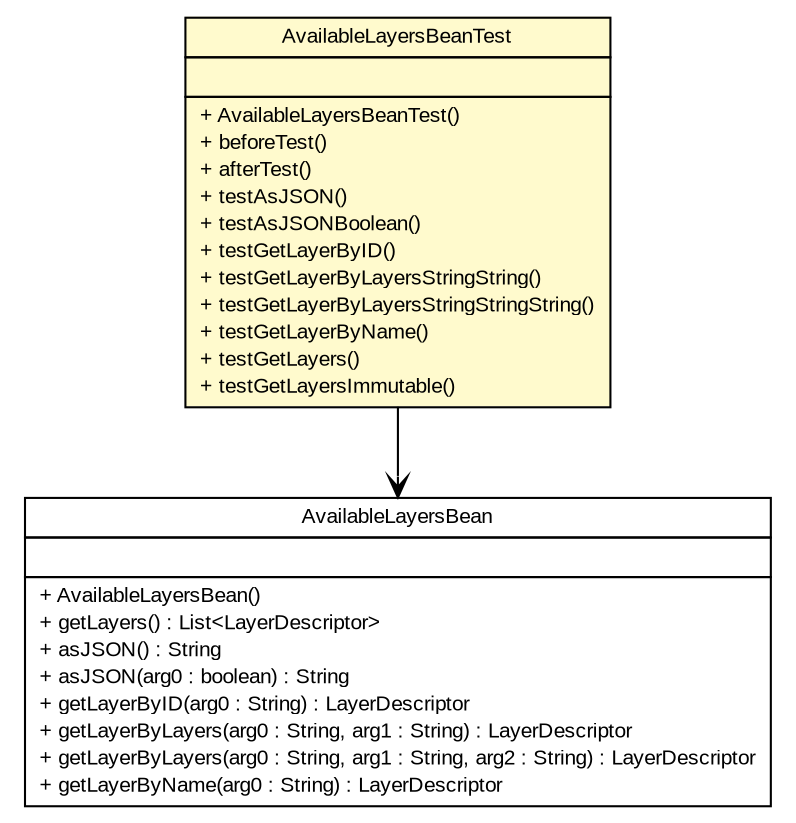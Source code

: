 #!/usr/local/bin/dot
#
# Class diagram 
# Generated by UMLGraph version R5_6 (http://www.umlgraph.org/)
#

digraph G {
	edge [fontname="arial",fontsize=10,labelfontname="arial",labelfontsize=10];
	node [fontname="arial",fontsize=10,shape=plaintext];
	nodesep=0.25;
	ranksep=0.5;
	// nl.mineleni.cbsviewer.util.AvailableLayersBeanTest
	c349 [label=<<table title="nl.mineleni.cbsviewer.util.AvailableLayersBeanTest" border="0" cellborder="1" cellspacing="0" cellpadding="2" port="p" bgcolor="lemonChiffon" href="./AvailableLayersBeanTest.html">
		<tr><td><table border="0" cellspacing="0" cellpadding="1">
<tr><td align="center" balign="center"> AvailableLayersBeanTest </td></tr>
		</table></td></tr>
		<tr><td><table border="0" cellspacing="0" cellpadding="1">
<tr><td align="left" balign="left">  </td></tr>
		</table></td></tr>
		<tr><td><table border="0" cellspacing="0" cellpadding="1">
<tr><td align="left" balign="left"> + AvailableLayersBeanTest() </td></tr>
<tr><td align="left" balign="left"> + beforeTest() </td></tr>
<tr><td align="left" balign="left"> + afterTest() </td></tr>
<tr><td align="left" balign="left"> + testAsJSON() </td></tr>
<tr><td align="left" balign="left"> + testAsJSONBoolean() </td></tr>
<tr><td align="left" balign="left"> + testGetLayerByID() </td></tr>
<tr><td align="left" balign="left"> + testGetLayerByLayersStringString() </td></tr>
<tr><td align="left" balign="left"> + testGetLayerByLayersStringStringString() </td></tr>
<tr><td align="left" balign="left"> + testGetLayerByName() </td></tr>
<tr><td align="left" balign="left"> + testGetLayers() </td></tr>
<tr><td align="left" balign="left"> + testGetLayersImmutable() </td></tr>
		</table></td></tr>
		</table>>, URL="./AvailableLayersBeanTest.html", fontname="arial", fontcolor="black", fontsize=10.0];
	// nl.mineleni.cbsviewer.util.AvailableLayersBeanTest NAVASSOC nl.mineleni.cbsviewer.util.AvailableLayersBean
	c349:p -> c353:p [taillabel="", label="", headlabel="", fontname="arial", fontcolor="black", fontsize=10.0, color="black", arrowhead=open];
	// nl.mineleni.cbsviewer.util.AvailableLayersBean
	c353 [label=<<table title="nl.mineleni.cbsviewer.util.AvailableLayersBean" border="0" cellborder="1" cellspacing="0" cellpadding="2" port="p">
		<tr><td><table border="0" cellspacing="0" cellpadding="1">
<tr><td align="center" balign="center"> AvailableLayersBean </td></tr>
		</table></td></tr>
		<tr><td><table border="0" cellspacing="0" cellpadding="1">
<tr><td align="left" balign="left">  </td></tr>
		</table></td></tr>
		<tr><td><table border="0" cellspacing="0" cellpadding="1">
<tr><td align="left" balign="left"> + AvailableLayersBean() </td></tr>
<tr><td align="left" balign="left"> + getLayers() : List&lt;LayerDescriptor&gt; </td></tr>
<tr><td align="left" balign="left"> + asJSON() : String </td></tr>
<tr><td align="left" balign="left"> + asJSON(arg0 : boolean) : String </td></tr>
<tr><td align="left" balign="left"> + getLayerByID(arg0 : String) : LayerDescriptor </td></tr>
<tr><td align="left" balign="left"> + getLayerByLayers(arg0 : String, arg1 : String) : LayerDescriptor </td></tr>
<tr><td align="left" balign="left"> + getLayerByLayers(arg0 : String, arg1 : String, arg2 : String) : LayerDescriptor </td></tr>
<tr><td align="left" balign="left"> + getLayerByName(arg0 : String) : LayerDescriptor </td></tr>
		</table></td></tr>
		</table>>, URL="null", fontname="arial", fontcolor="black", fontsize=10.0];
}

